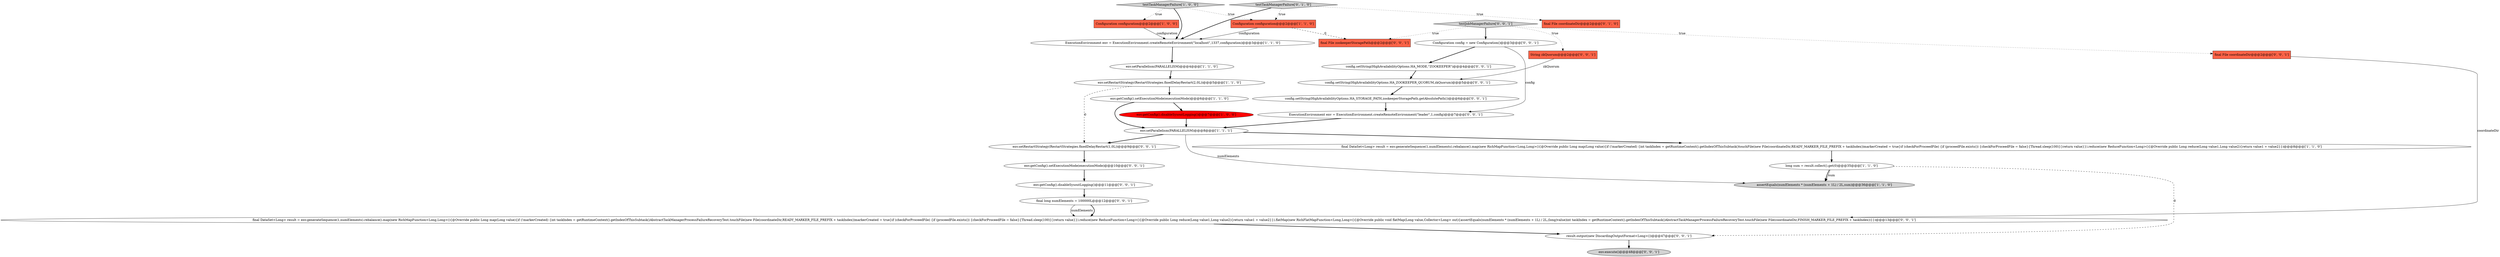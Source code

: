 digraph {
17 [style = filled, label = "env.execute()@@@48@@@['0', '0', '1']", fillcolor = lightgray, shape = ellipse image = "AAA0AAABBB3BBB"];
26 [style = filled, label = "final File zookeeperStoragePath@@@2@@@['0', '0', '1']", fillcolor = tomato, shape = box image = "AAA0AAABBB3BBB"];
24 [style = filled, label = "config.setString(HighAvailabilityOptions.HA_STORAGE_PATH,zookeeperStoragePath.getAbsolutePath())@@@6@@@['0', '0', '1']", fillcolor = white, shape = ellipse image = "AAA0AAABBB3BBB"];
11 [style = filled, label = "env.setParallelism(PARALLELISM)@@@4@@@['1', '1', '0']", fillcolor = white, shape = ellipse image = "AAA0AAABBB1BBB"];
8 [style = filled, label = "env.getConfig().disableSysoutLogging()@@@7@@@['1', '0', '0']", fillcolor = red, shape = ellipse image = "AAA1AAABBB1BBB"];
9 [style = filled, label = "env.setRestartStrategy(RestartStrategies.fixedDelayRestart(2,0L))@@@5@@@['1', '1', '0']", fillcolor = white, shape = ellipse image = "AAA0AAABBB1BBB"];
19 [style = filled, label = "String zkQuorum@@@2@@@['0', '0', '1']", fillcolor = tomato, shape = box image = "AAA0AAABBB3BBB"];
15 [style = filled, label = "env.getConfig().setExecutionMode(executionMode)@@@10@@@['0', '0', '1']", fillcolor = white, shape = ellipse image = "AAA0AAABBB3BBB"];
1 [style = filled, label = "long sum = result.collect().get(0)@@@35@@@['1', '1', '0']", fillcolor = white, shape = ellipse image = "AAA0AAABBB1BBB"];
6 [style = filled, label = "Configuration configuration@@@2@@@['1', '0', '0']", fillcolor = tomato, shape = box image = "AAA0AAABBB1BBB"];
28 [style = filled, label = "testJobManagerFailure['0', '0', '1']", fillcolor = lightgray, shape = diamond image = "AAA0AAABBB3BBB"];
22 [style = filled, label = "Configuration config = new Configuration()@@@3@@@['0', '0', '1']", fillcolor = white, shape = ellipse image = "AAA0AAABBB3BBB"];
5 [style = filled, label = "env.setParallelism(PARALLELISM)@@@8@@@['1', '1', '1']", fillcolor = white, shape = ellipse image = "AAA0AAABBB1BBB"];
2 [style = filled, label = "ExecutionEnvironment env = ExecutionEnvironment.createRemoteEnvironment(\"localhost\",1337,configuration)@@@3@@@['1', '1', '0']", fillcolor = white, shape = ellipse image = "AAA0AAABBB1BBB"];
0 [style = filled, label = "assertEquals(numElements * (numElements + 1L) / 2L,sum)@@@36@@@['1', '1', '0']", fillcolor = lightgray, shape = ellipse image = "AAA0AAABBB1BBB"];
10 [style = filled, label = "final DataSet<Long> result = env.generateSequence(1,numElements).rebalance().map(new RichMapFunction<Long,Long>(){@Override public Long map(Long value){if (!markerCreated) {int taskIndex = getRuntimeContext().getIndexOfThisSubtask()touchFile(new File(coordinateDir,READY_MARKER_FILE_PREFIX + taskIndex))markerCreated = true}if (checkForProceedFile) {if (proceedFile.exists()) {checkForProceedFile = false}{Thread.sleep(100)}}return value}}).reduce(new ReduceFunction<Long>(){@Override public Long reduce(Long value1,Long value2){return value1 + value2}})@@@8@@@['1', '1', '0']", fillcolor = white, shape = ellipse image = "AAA0AAABBB1BBB"];
4 [style = filled, label = "env.getConfig().setExecutionMode(executionMode)@@@6@@@['1', '1', '0']", fillcolor = white, shape = ellipse image = "AAA0AAABBB1BBB"];
27 [style = filled, label = "env.setRestartStrategy(RestartStrategies.fixedDelayRestart(1,0L))@@@9@@@['0', '0', '1']", fillcolor = white, shape = ellipse image = "AAA0AAABBB3BBB"];
14 [style = filled, label = "ExecutionEnvironment env = ExecutionEnvironment.createRemoteEnvironment(\"leader\",1,config)@@@7@@@['0', '0', '1']", fillcolor = white, shape = ellipse image = "AAA0AAABBB3BBB"];
20 [style = filled, label = "config.setString(HighAvailabilityOptions.HA_MODE,\"ZOOKEEPER\")@@@4@@@['0', '0', '1']", fillcolor = white, shape = ellipse image = "AAA0AAABBB3BBB"];
21 [style = filled, label = "final File coordinateDir@@@2@@@['0', '0', '1']", fillcolor = tomato, shape = box image = "AAA0AAABBB3BBB"];
16 [style = filled, label = "env.getConfig().disableSysoutLogging()@@@11@@@['0', '0', '1']", fillcolor = white, shape = ellipse image = "AAA0AAABBB3BBB"];
7 [style = filled, label = "Configuration configuration@@@2@@@['1', '1', '0']", fillcolor = tomato, shape = box image = "AAA0AAABBB1BBB"];
13 [style = filled, label = "testTaskManagerFailure['0', '1', '0']", fillcolor = lightgray, shape = diamond image = "AAA0AAABBB2BBB"];
18 [style = filled, label = "final long numElements = 100000L@@@12@@@['0', '0', '1']", fillcolor = white, shape = ellipse image = "AAA0AAABBB3BBB"];
29 [style = filled, label = "final DataSet<Long> result = env.generateSequence(1,numElements).rebalance().map(new RichMapFunction<Long,Long>(){@Override public Long map(Long value){if (!markerCreated) {int taskIndex = getRuntimeContext().getIndexOfThisSubtask()AbstractTaskManagerProcessFailureRecoveryTest.touchFile(new File(coordinateDir,READY_MARKER_FILE_PREFIX + taskIndex))markerCreated = true}if (checkForProceedFile) {if (proceedFile.exists()) {checkForProceedFile = false}{Thread.sleep(100)}}return value}}).reduce(new ReduceFunction<Long>(){@Override public Long reduce(Long value1,Long value2){return value1 + value2}}).flatMap(new RichFlatMapFunction<Long,Long>(){@Override public void flatMap(Long value,Collector<Long> out){assertEquals(numElements * (numElements + 1L) / 2L,(long)value)int taskIndex = getRuntimeContext().getIndexOfThisSubtask()AbstractTaskManagerProcessFailureRecoveryTest.touchFile(new File(coordinateDir,FINISH_MARKER_FILE_PREFIX + taskIndex))}})@@@13@@@['0', '0', '1']", fillcolor = white, shape = ellipse image = "AAA0AAABBB3BBB"];
23 [style = filled, label = "config.setString(HighAvailabilityOptions.HA_ZOOKEEPER_QUORUM,zkQuorum)@@@5@@@['0', '0', '1']", fillcolor = white, shape = ellipse image = "AAA0AAABBB3BBB"];
12 [style = filled, label = "final File coordinateDir@@@2@@@['0', '1', '0']", fillcolor = tomato, shape = box image = "AAA0AAABBB2BBB"];
3 [style = filled, label = "testTaskManagerFailure['1', '0', '0']", fillcolor = lightgray, shape = diamond image = "AAA0AAABBB1BBB"];
25 [style = filled, label = "result.output(new DiscardingOutputFormat<Long>())@@@47@@@['0', '0', '1']", fillcolor = white, shape = ellipse image = "AAA0AAABBB3BBB"];
5->10 [style = bold, label=""];
3->7 [style = dotted, label="true"];
16->18 [style = bold, label=""];
7->2 [style = solid, label="configuration"];
13->12 [style = dotted, label="true"];
28->21 [style = dotted, label="true"];
19->23 [style = solid, label="zkQuorum"];
9->4 [style = bold, label=""];
14->5 [style = bold, label=""];
5->0 [style = solid, label="numElements"];
9->27 [style = dashed, label="0"];
29->25 [style = bold, label=""];
1->0 [style = bold, label=""];
13->7 [style = dotted, label="true"];
28->19 [style = dotted, label="true"];
3->6 [style = dotted, label="true"];
11->9 [style = bold, label=""];
15->16 [style = bold, label=""];
25->17 [style = bold, label=""];
27->15 [style = bold, label=""];
1->0 [style = solid, label="sum"];
24->14 [style = bold, label=""];
21->29 [style = solid, label="coordinateDir"];
22->14 [style = solid, label="config"];
23->24 [style = bold, label=""];
18->29 [style = bold, label=""];
6->2 [style = solid, label="configuration"];
20->23 [style = bold, label=""];
8->5 [style = bold, label=""];
3->2 [style = bold, label=""];
22->20 [style = bold, label=""];
28->26 [style = dotted, label="true"];
4->8 [style = bold, label=""];
18->29 [style = solid, label="numElements"];
5->27 [style = bold, label=""];
7->26 [style = dashed, label="0"];
1->25 [style = dashed, label="0"];
10->1 [style = bold, label=""];
4->5 [style = bold, label=""];
2->11 [style = bold, label=""];
28->22 [style = bold, label=""];
13->2 [style = bold, label=""];
}
